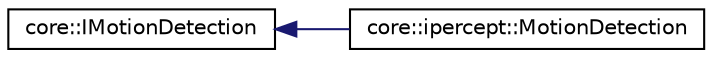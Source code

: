 digraph "Graphical Class Hierarchy"
{
  edge [fontname="Helvetica",fontsize="10",labelfontname="Helvetica",labelfontsize="10"];
  node [fontname="Helvetica",fontsize="10",shape=record];
  rankdir="LR";
  Node1 [label="core::IMotionDetection",height=0.2,width=0.4,color="black", fillcolor="white", style="filled",URL="$classcore_1_1_i_motion_detection.html"];
  Node1 -> Node2 [dir="back",color="midnightblue",fontsize="10",style="solid",fontname="Helvetica"];
  Node2 [label="core::ipercept::MotionDetection",height=0.2,width=0.4,color="black", fillcolor="white", style="filled",URL="$classcore_1_1ipercept_1_1_motion_detection.html"];
}
